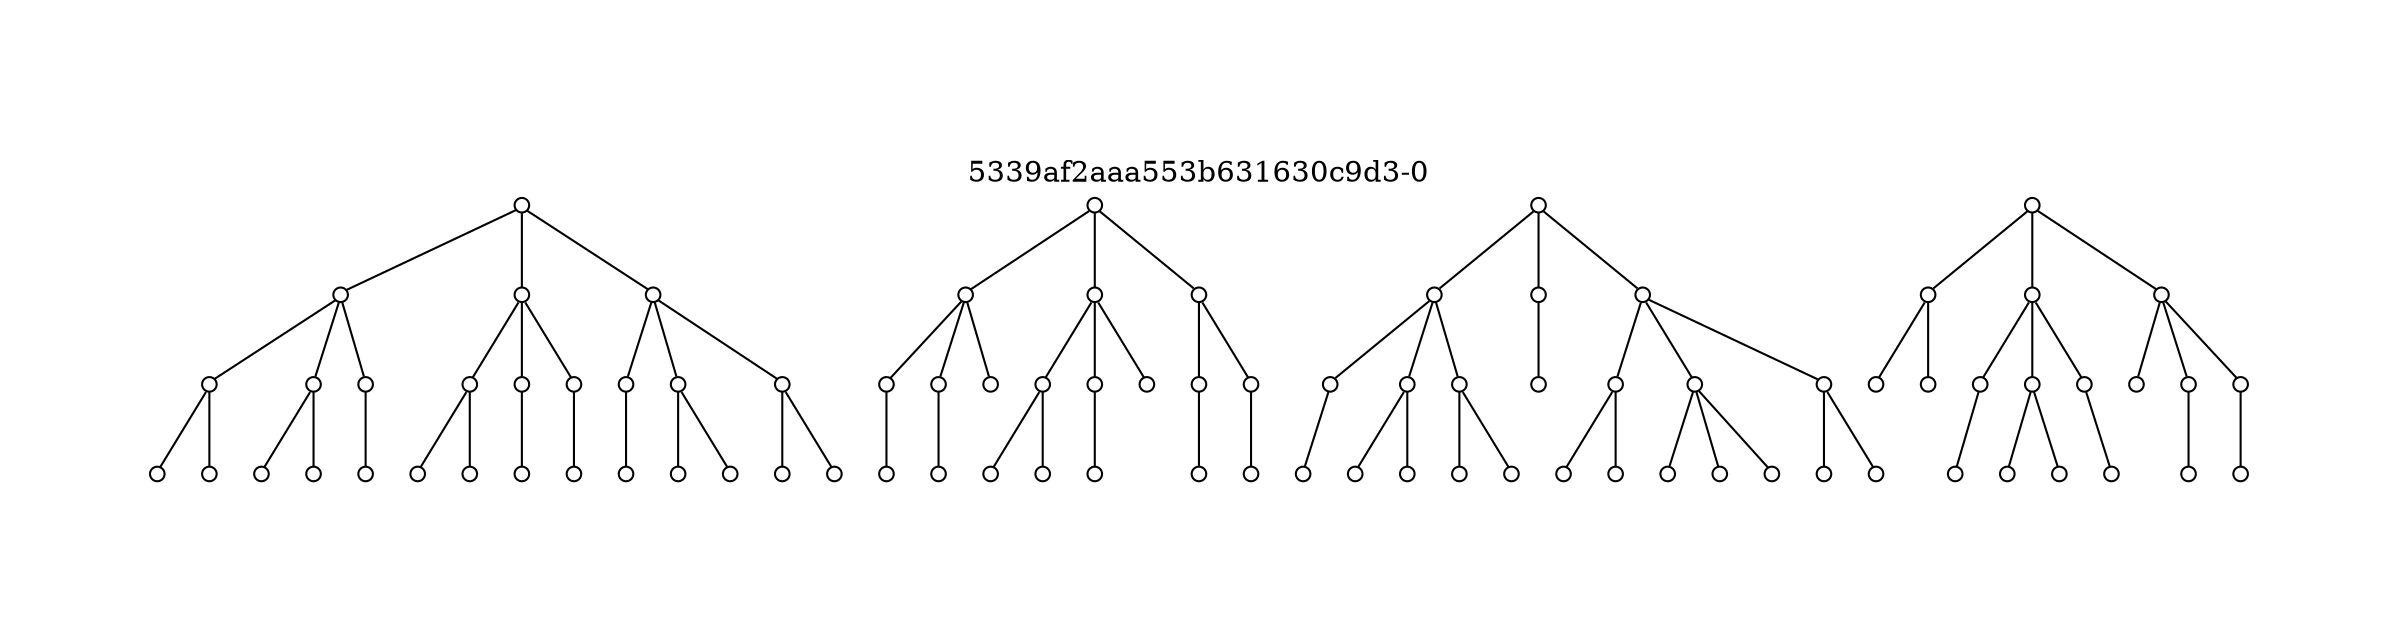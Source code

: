 strict graph "5339af2aaa553b631630c9d3-0" {
labelloc=t;
ratio=auto;
pad="1.0";
label="5339af2aaa553b631630c9d3-0";
node [fixedsize=true, width="0.1", shape=circle, height="0.1", label=""];
0;
1;
2;
3;
4;
5;
6;
7;
8;
9;
10;
11;
12;
14;
15;
16;
18;
21;
23;
24;
25;
30;
33;
35;
36;
37;
38;
40;
41;
42;
43;
44;
45;
46;
47;
48;
49;
50;
51;
54;
56;
62;
64;
65;
73;
75;
80;
81;
82;
83;
84;
85;
86;
87;
90;
91;
92;
94;
96;
97;
99;
101;
112;
113;
114;
115;
116;
117;
119;
120;
121;
122;
123;
125;
126;
127;
128;
129;
130;
131;
132;
144;
146;
147;
150;
156;
159;
0 -- 1;
0 -- 3;
0 -- 2;
1 -- 5;
2 -- 9;
3 -- 11;
3 -- 12;
3 -- 10;
1 -- 4;
4 -- 15;
4 -- 14;
1 -- 6;
2 -- 7;
2 -- 8;
5 -- 16;
5 -- 18;
6 -- 21;
7 -- 23;
7 -- 24;
8 -- 25;
9 -- 30;
10 -- 33;
11 -- 35;
11 -- 36;
12 -- 37;
12 -- 38;
40 -- 41;
42 -- 47;
40 -- 42;
40 -- 43;
41 -- 44;
41 -- 45;
41 -- 46;
42 -- 48;
42 -- 49;
50 -- 73;
43 -- 50;
51 -- 75;
43 -- 51;
44 -- 54;
45 -- 56;
47 -- 62;
47 -- 64;
48 -- 65;
80 -- 81;
81 -- 86;
81 -- 84;
81 -- 85;
80 -- 82;
82 -- 87;
83 -- 91;
83 -- 90;
80 -- 83;
83 -- 92;
84 -- 94;
85 -- 97;
85 -- 96;
86 -- 99;
86 -- 101;
90 -- 112;
90 -- 113;
91 -- 114;
91 -- 115;
91 -- 116;
92 -- 117;
92 -- 119;
120 -- 121;
120 -- 122;
120 -- 123;
121 -- 125;
121 -- 126;
122 -- 128;
122 -- 129;
122 -- 127;
127 -- 144;
128 -- 146;
128 -- 147;
129 -- 150;
123 -- 130;
123 -- 131;
131 -- 156;
132 -- 159;
123 -- 132;
}
